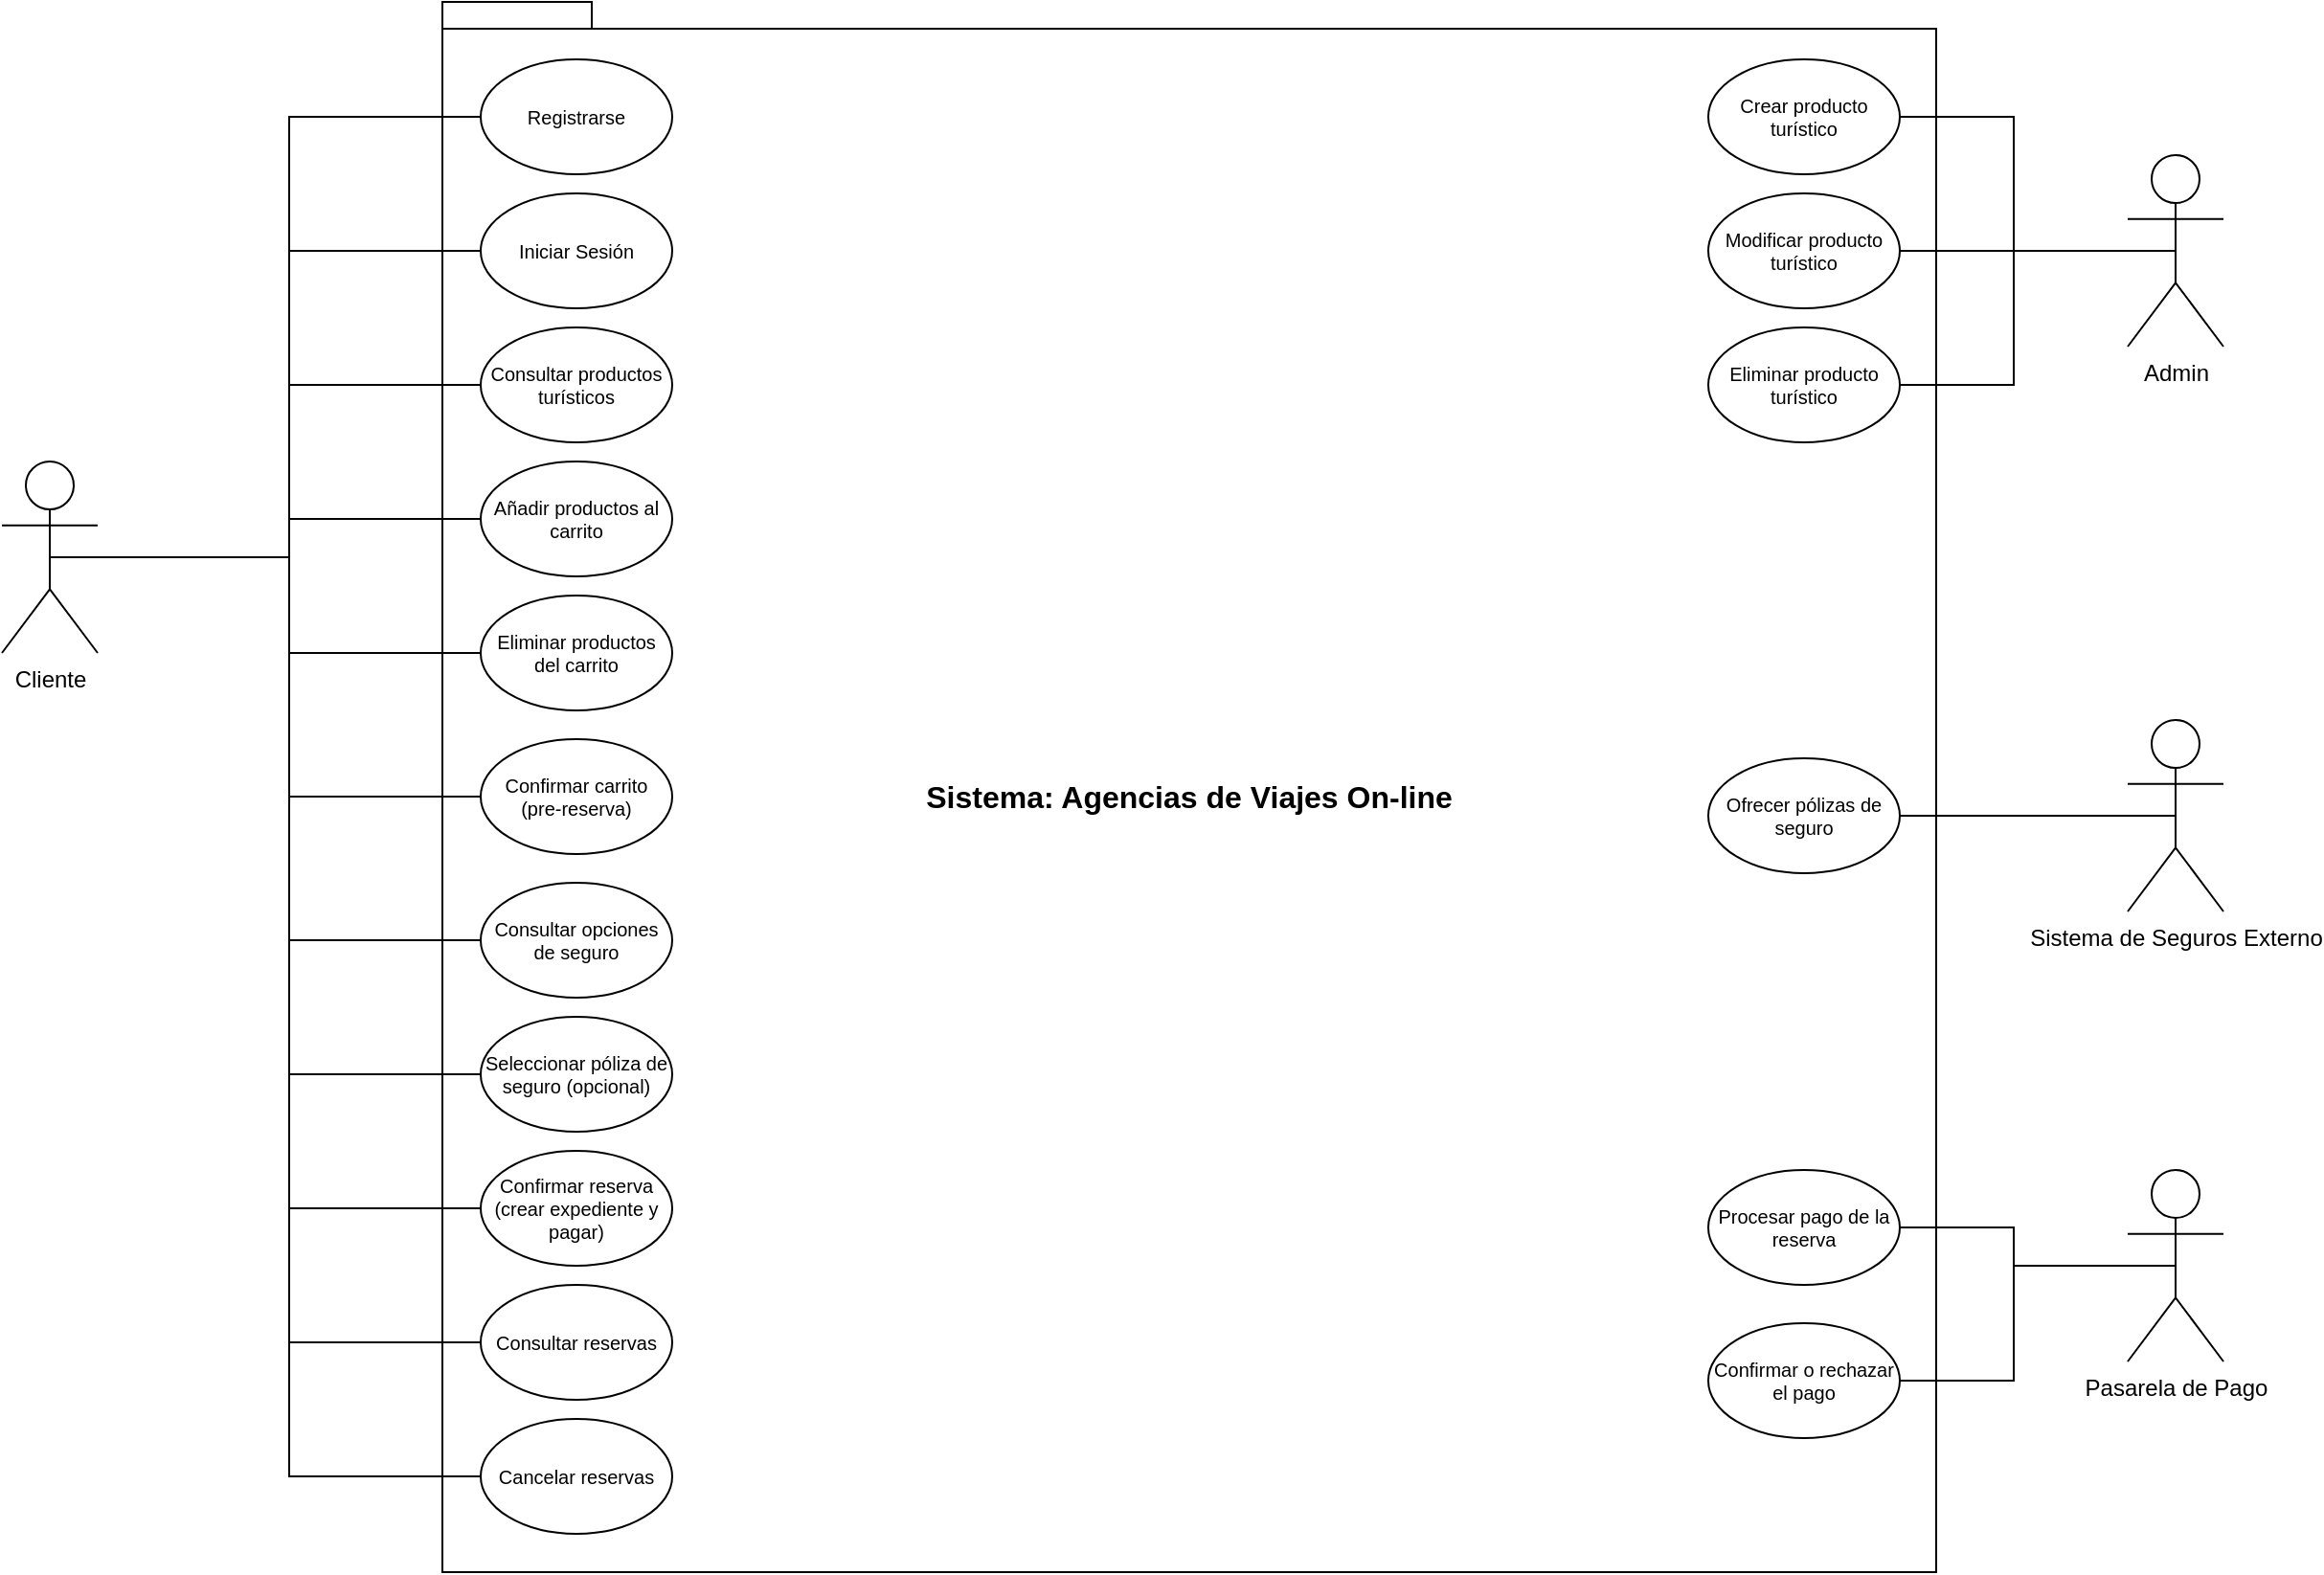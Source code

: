 <mxfile version="26.2.14">
  <diagram name="Página-1" id="dAbh26XUbbhlyx9BKG3H">
    <mxGraphModel dx="1574" dy="1748" grid="1" gridSize="10" guides="1" tooltips="1" connect="1" arrows="1" fold="1" page="1" pageScale="1" pageWidth="827" pageHeight="1169" math="0" shadow="0">
      <root>
        <mxCell id="0" />
        <mxCell id="1" parent="0" />
        <mxCell id="u501a1g8dIi9VbA374N--18" value="&lt;font style=&quot;font-size: 16px;&quot;&gt;Sistema: Agencias de Viajes On-line&lt;/font&gt;" style="shape=folder;fontStyle=1;spacingTop=10;tabWidth=40;tabHeight=14;tabPosition=left;html=1;whiteSpace=wrap;" parent="1" vertex="1">
          <mxGeometry x="450" y="160" width="780" height="820" as="geometry" />
        </mxCell>
        <mxCell id="u501a1g8dIi9VbA374N--1" value="Cliente" style="shape=umlActor;verticalLabelPosition=bottom;verticalAlign=top;html=1;" parent="1" vertex="1">
          <mxGeometry x="220" y="400" width="50" height="100" as="geometry" />
        </mxCell>
        <mxCell id="u501a1g8dIi9VbA374N--3" value="" style="endArrow=none;html=1;edgeStyle=orthogonalEdgeStyle;rounded=0;exitX=0.5;exitY=0.5;exitDx=0;exitDy=0;exitPerimeter=0;entryX=0;entryY=0.5;entryDx=0;entryDy=0;" parent="1" source="u501a1g8dIi9VbA374N--1" target="u501a1g8dIi9VbA374N--2" edge="1">
          <mxGeometry relative="1" as="geometry">
            <mxPoint x="190" y="580" as="sourcePoint" />
            <mxPoint x="160" y="570" as="targetPoint" />
          </mxGeometry>
        </mxCell>
        <mxCell id="u501a1g8dIi9VbA374N--21" value="" style="group" parent="1" vertex="1" connectable="0">
          <mxGeometry x="470" y="190" width="100" height="770" as="geometry" />
        </mxCell>
        <mxCell id="u501a1g8dIi9VbA374N--2" value="Registrarse" style="ellipse;whiteSpace=wrap;html=1;fontSize=10;" parent="u501a1g8dIi9VbA374N--21" vertex="1">
          <mxGeometry width="100" height="60" as="geometry" />
        </mxCell>
        <mxCell id="u501a1g8dIi9VbA374N--8" value="Confirmar reserva (crear expediente y pagar)" style="ellipse;whiteSpace=wrap;html=1;fontSize=10;" parent="u501a1g8dIi9VbA374N--21" vertex="1">
          <mxGeometry y="570" width="100" height="60" as="geometry" />
        </mxCell>
        <mxCell id="u501a1g8dIi9VbA374N--9" value="Seleccionar póliza de seguro (opcional)" style="ellipse;whiteSpace=wrap;html=1;fontSize=10;" parent="u501a1g8dIi9VbA374N--21" vertex="1">
          <mxGeometry y="500" width="100" height="60" as="geometry" />
        </mxCell>
        <mxCell id="u501a1g8dIi9VbA374N--10" value="Consultar opciones de seguro" style="ellipse;whiteSpace=wrap;html=1;fontSize=10;" parent="u501a1g8dIi9VbA374N--21" vertex="1">
          <mxGeometry y="430" width="100" height="60" as="geometry" />
        </mxCell>
        <mxCell id="u501a1g8dIi9VbA374N--11" value="Confirmar carrito (pre-reserva)" style="ellipse;whiteSpace=wrap;html=1;fontSize=10;" parent="u501a1g8dIi9VbA374N--21" vertex="1">
          <mxGeometry y="355" width="100" height="60" as="geometry" />
        </mxCell>
        <mxCell id="u501a1g8dIi9VbA374N--12" value="Eliminar productos del carrito" style="ellipse;whiteSpace=wrap;html=1;fontSize=10;" parent="u501a1g8dIi9VbA374N--21" vertex="1">
          <mxGeometry y="280" width="100" height="60" as="geometry" />
        </mxCell>
        <mxCell id="u501a1g8dIi9VbA374N--13" value="Añadir productos al carrito" style="ellipse;whiteSpace=wrap;html=1;fontSize=10;" parent="u501a1g8dIi9VbA374N--21" vertex="1">
          <mxGeometry y="210" width="100" height="60" as="geometry" />
        </mxCell>
        <mxCell id="u501a1g8dIi9VbA374N--14" value="Consultar productos turísticos" style="ellipse;whiteSpace=wrap;html=1;fontSize=10;" parent="u501a1g8dIi9VbA374N--21" vertex="1">
          <mxGeometry y="140" width="100" height="60" as="geometry" />
        </mxCell>
        <mxCell id="u501a1g8dIi9VbA374N--15" value="Iniciar Sesión" style="ellipse;whiteSpace=wrap;html=1;fontSize=10;" parent="u501a1g8dIi9VbA374N--21" vertex="1">
          <mxGeometry y="70" width="100" height="60" as="geometry" />
        </mxCell>
        <mxCell id="u501a1g8dIi9VbA374N--16" value="Consultar reservas" style="ellipse;whiteSpace=wrap;html=1;fontSize=10;" parent="u501a1g8dIi9VbA374N--21" vertex="1">
          <mxGeometry y="640" width="100" height="60" as="geometry" />
        </mxCell>
        <mxCell id="u501a1g8dIi9VbA374N--17" value="Cancelar reservas" style="ellipse;whiteSpace=wrap;html=1;fontSize=10;" parent="u501a1g8dIi9VbA374N--21" vertex="1">
          <mxGeometry y="710" width="100" height="60" as="geometry" />
        </mxCell>
        <mxCell id="u501a1g8dIi9VbA374N--26" value="" style="endArrow=none;html=1;edgeStyle=orthogonalEdgeStyle;rounded=0;exitX=0.5;exitY=0.5;exitDx=0;exitDy=0;exitPerimeter=0;entryX=0;entryY=0.5;entryDx=0;entryDy=0;" parent="1" source="u501a1g8dIi9VbA374N--1" target="u501a1g8dIi9VbA374N--15" edge="1">
          <mxGeometry relative="1" as="geometry">
            <mxPoint x="230" y="720" as="sourcePoint" />
            <mxPoint x="390" y="720" as="targetPoint" />
          </mxGeometry>
        </mxCell>
        <mxCell id="u501a1g8dIi9VbA374N--29" value="" style="endArrow=none;html=1;edgeStyle=orthogonalEdgeStyle;rounded=0;exitX=0.5;exitY=0.5;exitDx=0;exitDy=0;exitPerimeter=0;entryX=0;entryY=0.5;entryDx=0;entryDy=0;" parent="1" source="u501a1g8dIi9VbA374N--1" target="u501a1g8dIi9VbA374N--16" edge="1">
          <mxGeometry relative="1" as="geometry">
            <mxPoint x="230" y="620" as="sourcePoint" />
            <mxPoint x="390" y="620" as="targetPoint" />
          </mxGeometry>
        </mxCell>
        <mxCell id="u501a1g8dIi9VbA374N--32" value="" style="endArrow=none;html=1;edgeStyle=orthogonalEdgeStyle;rounded=0;exitX=0.5;exitY=0.5;exitDx=0;exitDy=0;exitPerimeter=0;entryX=0;entryY=0.5;entryDx=0;entryDy=0;" parent="1" source="u501a1g8dIi9VbA374N--1" target="u501a1g8dIi9VbA374N--8" edge="1">
          <mxGeometry relative="1" as="geometry">
            <mxPoint x="230" y="620" as="sourcePoint" />
            <mxPoint x="390" y="620" as="targetPoint" />
          </mxGeometry>
        </mxCell>
        <mxCell id="u501a1g8dIi9VbA374N--35" value="" style="endArrow=none;html=1;edgeStyle=orthogonalEdgeStyle;rounded=0;exitX=0.5;exitY=0.5;exitDx=0;exitDy=0;exitPerimeter=0;entryX=0;entryY=0.5;entryDx=0;entryDy=0;" parent="1" source="u501a1g8dIi9VbA374N--1" target="u501a1g8dIi9VbA374N--9" edge="1">
          <mxGeometry relative="1" as="geometry">
            <mxPoint x="230" y="620" as="sourcePoint" />
            <mxPoint x="390" y="620" as="targetPoint" />
          </mxGeometry>
        </mxCell>
        <mxCell id="u501a1g8dIi9VbA374N--38" value="" style="endArrow=none;html=1;edgeStyle=orthogonalEdgeStyle;rounded=0;exitX=0.5;exitY=0.5;exitDx=0;exitDy=0;exitPerimeter=0;entryX=0;entryY=0.5;entryDx=0;entryDy=0;" parent="1" source="u501a1g8dIi9VbA374N--1" target="u501a1g8dIi9VbA374N--10" edge="1">
          <mxGeometry relative="1" as="geometry">
            <mxPoint x="230" y="620" as="sourcePoint" />
            <mxPoint x="390" y="620" as="targetPoint" />
          </mxGeometry>
        </mxCell>
        <mxCell id="u501a1g8dIi9VbA374N--41" value="" style="endArrow=none;html=1;edgeStyle=orthogonalEdgeStyle;rounded=0;exitX=0.5;exitY=0.5;exitDx=0;exitDy=0;exitPerimeter=0;entryX=0;entryY=0.5;entryDx=0;entryDy=0;" parent="1" source="u501a1g8dIi9VbA374N--1" target="u501a1g8dIi9VbA374N--11" edge="1">
          <mxGeometry relative="1" as="geometry">
            <mxPoint x="230" y="620" as="sourcePoint" />
            <mxPoint x="390" y="620" as="targetPoint" />
          </mxGeometry>
        </mxCell>
        <mxCell id="u501a1g8dIi9VbA374N--44" value="" style="endArrow=none;html=1;edgeStyle=orthogonalEdgeStyle;rounded=0;exitX=0.5;exitY=0.5;exitDx=0;exitDy=0;exitPerimeter=0;entryX=0;entryY=0.5;entryDx=0;entryDy=0;" parent="1" source="u501a1g8dIi9VbA374N--1" target="u501a1g8dIi9VbA374N--12" edge="1">
          <mxGeometry relative="1" as="geometry">
            <mxPoint x="230" y="620" as="sourcePoint" />
            <mxPoint x="390" y="620" as="targetPoint" />
          </mxGeometry>
        </mxCell>
        <mxCell id="u501a1g8dIi9VbA374N--47" value="" style="endArrow=none;html=1;edgeStyle=orthogonalEdgeStyle;rounded=0;exitX=0.5;exitY=0.5;exitDx=0;exitDy=0;exitPerimeter=0;entryX=0;entryY=0.5;entryDx=0;entryDy=0;" parent="1" source="u501a1g8dIi9VbA374N--1" target="u501a1g8dIi9VbA374N--13" edge="1">
          <mxGeometry relative="1" as="geometry">
            <mxPoint x="230" y="620" as="sourcePoint" />
            <mxPoint x="390" y="620" as="targetPoint" />
          </mxGeometry>
        </mxCell>
        <mxCell id="u501a1g8dIi9VbA374N--50" value="" style="endArrow=none;html=1;edgeStyle=orthogonalEdgeStyle;rounded=0;exitX=0.5;exitY=0.5;exitDx=0;exitDy=0;exitPerimeter=0;entryX=0;entryY=0.5;entryDx=0;entryDy=0;" parent="1" source="u501a1g8dIi9VbA374N--1" target="u501a1g8dIi9VbA374N--14" edge="1">
          <mxGeometry relative="1" as="geometry">
            <mxPoint x="230" y="620" as="sourcePoint" />
            <mxPoint x="390" y="620" as="targetPoint" />
          </mxGeometry>
        </mxCell>
        <mxCell id="u501a1g8dIi9VbA374N--53" value="" style="endArrow=none;html=1;edgeStyle=orthogonalEdgeStyle;rounded=0;exitX=0.5;exitY=0.5;exitDx=0;exitDy=0;exitPerimeter=0;entryX=0;entryY=0.5;entryDx=0;entryDy=0;" parent="1" source="u501a1g8dIi9VbA374N--1" target="u501a1g8dIi9VbA374N--17" edge="1">
          <mxGeometry relative="1" as="geometry">
            <mxPoint y="780" as="sourcePoint" />
            <mxPoint x="160" y="780" as="targetPoint" />
          </mxGeometry>
        </mxCell>
        <mxCell id="u501a1g8dIi9VbA374N--60" value="Admin" style="shape=umlActor;verticalLabelPosition=bottom;verticalAlign=top;html=1;" parent="1" vertex="1">
          <mxGeometry x="1330" y="240" width="50" height="100" as="geometry" />
        </mxCell>
        <mxCell id="u501a1g8dIi9VbA374N--61" value="" style="endArrow=none;html=1;edgeStyle=orthogonalEdgeStyle;rounded=0;exitX=0.5;exitY=0.5;exitDx=0;exitDy=0;exitPerimeter=0;entryX=1;entryY=0.5;entryDx=0;entryDy=0;" parent="1" source="u501a1g8dIi9VbA374N--60" target="u501a1g8dIi9VbA374N--58" edge="1">
          <mxGeometry relative="1" as="geometry">
            <mxPoint x="730" y="410" as="sourcePoint" />
            <mxPoint x="890" y="410" as="targetPoint" />
          </mxGeometry>
        </mxCell>
        <mxCell id="u501a1g8dIi9VbA374N--64" value="" style="endArrow=none;html=1;edgeStyle=orthogonalEdgeStyle;rounded=0;exitX=0.5;exitY=0.5;exitDx=0;exitDy=0;exitPerimeter=0;" parent="1" source="u501a1g8dIi9VbA374N--60" target="u501a1g8dIi9VbA374N--59" edge="1">
          <mxGeometry relative="1" as="geometry">
            <mxPoint x="730" y="410" as="sourcePoint" />
            <mxPoint x="890" y="410" as="targetPoint" />
          </mxGeometry>
        </mxCell>
        <mxCell id="u501a1g8dIi9VbA374N--67" value="" style="endArrow=none;html=1;edgeStyle=orthogonalEdgeStyle;rounded=0;exitX=0.5;exitY=0.5;exitDx=0;exitDy=0;exitPerimeter=0;" parent="1" source="u501a1g8dIi9VbA374N--60" target="u501a1g8dIi9VbA374N--57" edge="1">
          <mxGeometry relative="1" as="geometry">
            <mxPoint x="730" y="410" as="sourcePoint" />
            <mxPoint x="890" y="410" as="targetPoint" />
          </mxGeometry>
        </mxCell>
        <mxCell id="u501a1g8dIi9VbA374N--70" value="" style="group" parent="1" vertex="1" connectable="0">
          <mxGeometry x="1111" y="190" width="100" height="200" as="geometry" />
        </mxCell>
        <mxCell id="u501a1g8dIi9VbA374N--57" value=" Crear producto turístico" style="ellipse;whiteSpace=wrap;html=1;fontSize=10;" parent="u501a1g8dIi9VbA374N--70" vertex="1">
          <mxGeometry width="100" height="60" as="geometry" />
        </mxCell>
        <mxCell id="u501a1g8dIi9VbA374N--58" value="Eliminar producto turístico" style="ellipse;whiteSpace=wrap;html=1;fontSize=10;" parent="u501a1g8dIi9VbA374N--70" vertex="1">
          <mxGeometry y="140" width="100" height="60" as="geometry" />
        </mxCell>
        <mxCell id="u501a1g8dIi9VbA374N--59" value="Modificar producto turístico" style="ellipse;whiteSpace=wrap;html=1;fontSize=10;" parent="u501a1g8dIi9VbA374N--70" vertex="1">
          <mxGeometry y="70" width="100" height="60" as="geometry" />
        </mxCell>
        <mxCell id="u501a1g8dIi9VbA374N--88" style="edgeStyle=orthogonalEdgeStyle;rounded=0;orthogonalLoop=1;jettySize=auto;html=1;exitX=0.5;exitY=0.5;exitDx=0;exitDy=0;exitPerimeter=0;entryX=1;entryY=0.5;entryDx=0;entryDy=0;endArrow=none;startFill=0;" parent="1" source="u501a1g8dIi9VbA374N--72" target="u501a1g8dIi9VbA374N--85" edge="1">
          <mxGeometry relative="1" as="geometry" />
        </mxCell>
        <mxCell id="u501a1g8dIi9VbA374N--72" value="Pasarela de Pago" style="shape=umlActor;verticalLabelPosition=bottom;verticalAlign=top;html=1;" parent="1" vertex="1">
          <mxGeometry x="1330" y="770" width="50" height="100" as="geometry" />
        </mxCell>
        <mxCell id="u501a1g8dIi9VbA374N--89" style="edgeStyle=orthogonalEdgeStyle;rounded=0;orthogonalLoop=1;jettySize=auto;html=1;exitX=0.5;exitY=0.5;exitDx=0;exitDy=0;exitPerimeter=0;entryX=1;entryY=0.5;entryDx=0;entryDy=0;endArrow=none;startFill=0;" parent="1" source="u501a1g8dIi9VbA374N--76" target="u501a1g8dIi9VbA374N--84" edge="1">
          <mxGeometry relative="1" as="geometry" />
        </mxCell>
        <mxCell id="u501a1g8dIi9VbA374N--76" value="Sistema de Seguros Externo" style="shape=umlActor;verticalLabelPosition=bottom;verticalAlign=top;html=1;" parent="1" vertex="1">
          <mxGeometry x="1330" y="535" width="50" height="100" as="geometry" />
        </mxCell>
        <mxCell id="u501a1g8dIi9VbA374N--84" value="Ofrecer pólizas de seguro" style="ellipse;whiteSpace=wrap;html=1;fontSize=10;" parent="1" vertex="1">
          <mxGeometry x="1111" y="555" width="100" height="60" as="geometry" />
        </mxCell>
        <mxCell id="u501a1g8dIi9VbA374N--85" value="Confirmar o rechazar el pago" style="ellipse;whiteSpace=wrap;html=1;fontSize=10;" parent="1" vertex="1">
          <mxGeometry x="1111" y="850" width="100" height="60" as="geometry" />
        </mxCell>
        <mxCell id="u501a1g8dIi9VbA374N--86" value="Procesar pago de la reserva" style="ellipse;whiteSpace=wrap;html=1;fontSize=10;" parent="1" vertex="1">
          <mxGeometry x="1111" y="770" width="100" height="60" as="geometry" />
        </mxCell>
        <mxCell id="u501a1g8dIi9VbA374N--87" style="edgeStyle=orthogonalEdgeStyle;rounded=0;orthogonalLoop=1;jettySize=auto;html=1;exitX=0.5;exitY=0.5;exitDx=0;exitDy=0;exitPerimeter=0;entryX=1;entryY=0.5;entryDx=0;entryDy=0;endArrow=none;startFill=0;" parent="1" source="u501a1g8dIi9VbA374N--72" target="u501a1g8dIi9VbA374N--86" edge="1">
          <mxGeometry relative="1" as="geometry" />
        </mxCell>
      </root>
    </mxGraphModel>
  </diagram>
</mxfile>
